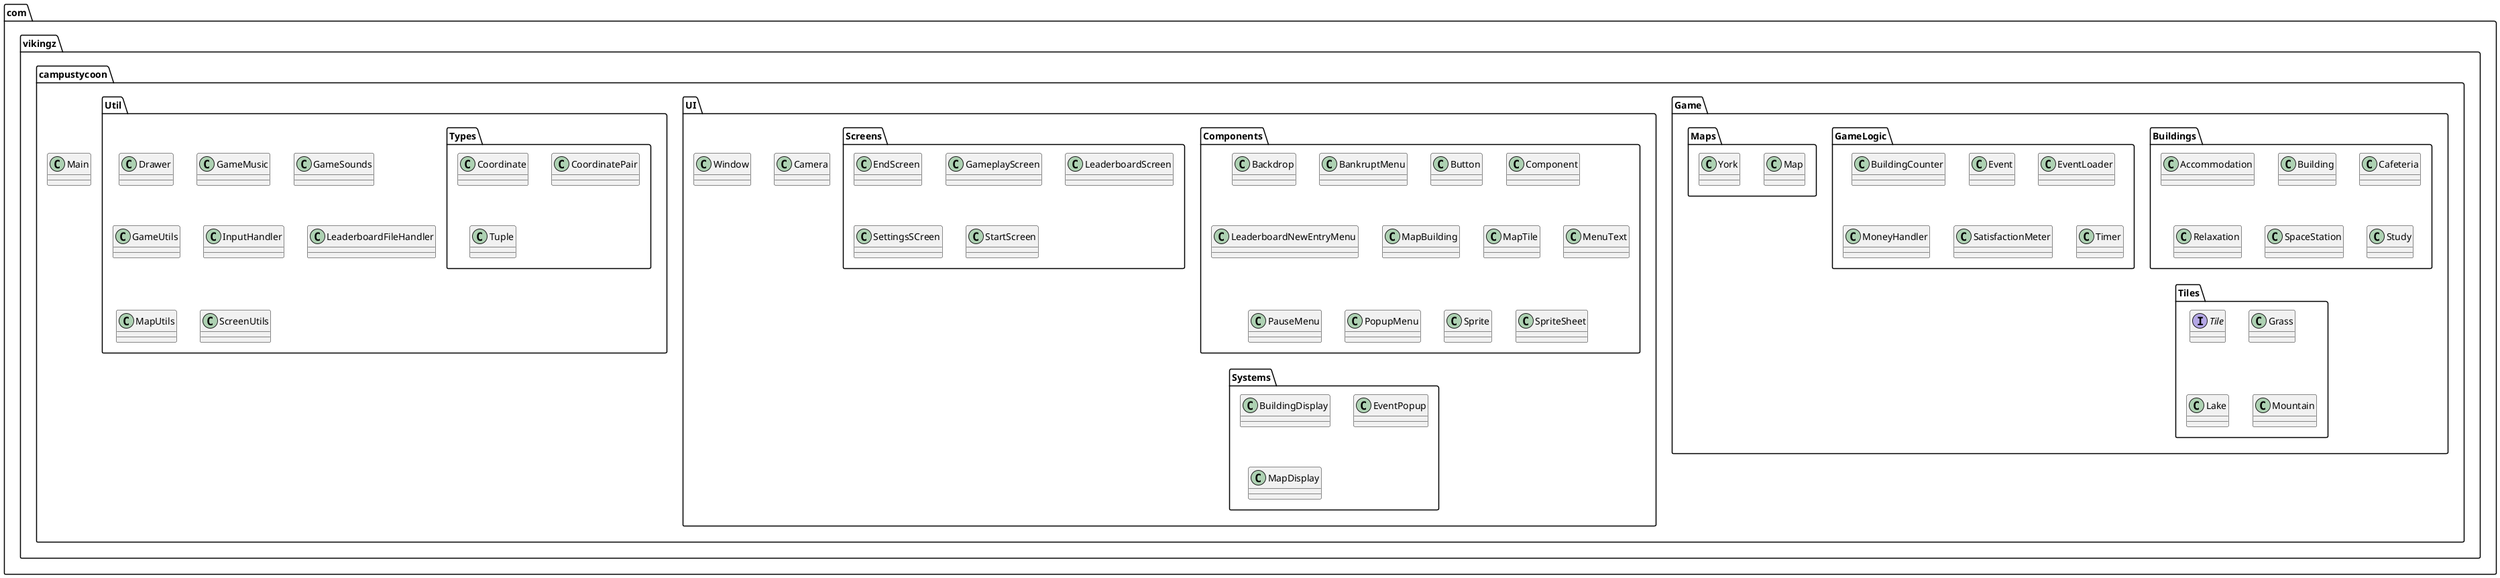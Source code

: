 @startuml

package com.vikingz.campustycoon {
    package Game {
        package Buildings {
            class Accommodation
            class Building
            class Cafeteria
            class Relaxation
            class SpaceStation
            class Study
        }
        package GameLogic {
            class BuildingCounter
            class Event
            class EventLoader
            class MoneyHandler
            class SatisfactionMeter
            class Timer
        }
        package Maps {
            class Map
            class York
        }
        package Tiles {
            interface Tile
            class Grass
            class Lake
            class Mountain
        }
    }
    package UI {
        class Camera
        package Components {
            class Backdrop
            class BankruptMenu
            class Button
            class Component
            class LeaderboardNewEntryMenu
            class MapBuilding
            class MapTile
            class MenuText
            class PauseMenu
            class PopupMenu
            class Sprite
            class SpriteSheet            
        }
        package Screens {
            class EndScreen
            class GameplayScreen
            class LeaderboardScreen
            class SettingsSCreen
            class StartScreen
        }
        package Systems {
            class BuildingDisplay
            class EventPopup
            class MapDisplay
        }
        class Window
    }
    package Util {
        class Drawer
        class GameMusic
        class GameSounds
        class GameUtils
        class InputHandler
        class LeaderboardFileHandler
        class MapUtils
        class ScreenUtils
        package Types {
            class Coordinate
            class CoordinatePair
            class Tuple
        }
    }
    class Main
}

@enduml

